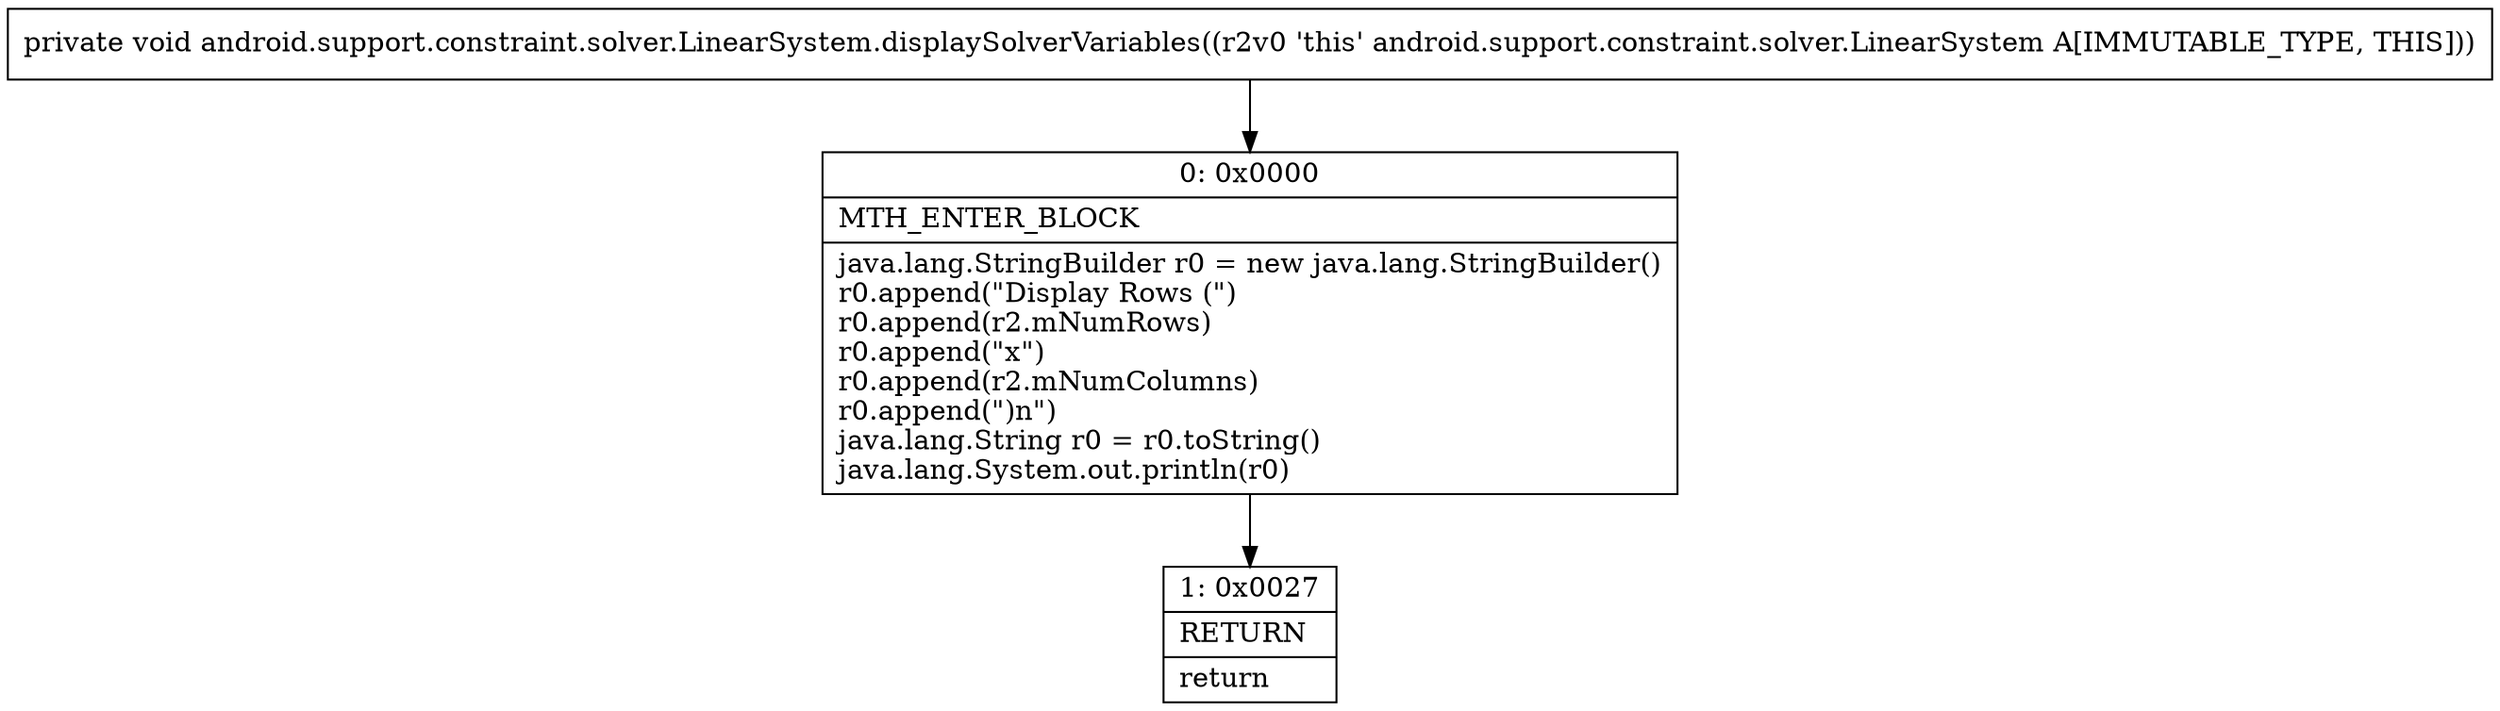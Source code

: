 digraph "CFG forandroid.support.constraint.solver.LinearSystem.displaySolverVariables()V" {
Node_0 [shape=record,label="{0\:\ 0x0000|MTH_ENTER_BLOCK\l|java.lang.StringBuilder r0 = new java.lang.StringBuilder()\lr0.append(\"Display Rows (\")\lr0.append(r2.mNumRows)\lr0.append(\"x\")\lr0.append(r2.mNumColumns)\lr0.append(\")n\")\ljava.lang.String r0 = r0.toString()\ljava.lang.System.out.println(r0)\l}"];
Node_1 [shape=record,label="{1\:\ 0x0027|RETURN\l|return\l}"];
MethodNode[shape=record,label="{private void android.support.constraint.solver.LinearSystem.displaySolverVariables((r2v0 'this' android.support.constraint.solver.LinearSystem A[IMMUTABLE_TYPE, THIS])) }"];
MethodNode -> Node_0;
Node_0 -> Node_1;
}

